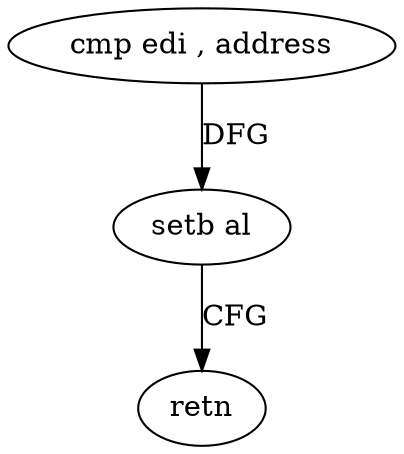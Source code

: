 digraph "func" {
"4216704" [label = "cmp edi , address" ]
"4216710" [label = "setb al" ]
"4216713" [label = "retn" ]
"4216704" -> "4216710" [ label = "DFG" ]
"4216710" -> "4216713" [ label = "CFG" ]
}
